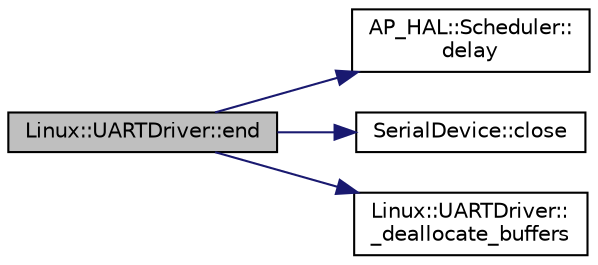 digraph "Linux::UARTDriver::end"
{
 // INTERACTIVE_SVG=YES
  edge [fontname="Helvetica",fontsize="10",labelfontname="Helvetica",labelfontsize="10"];
  node [fontname="Helvetica",fontsize="10",shape=record];
  rankdir="LR";
  Node1 [label="Linux::UARTDriver::end",height=0.2,width=0.4,color="black", fillcolor="grey75", style="filled", fontcolor="black"];
  Node1 -> Node2 [color="midnightblue",fontsize="10",style="solid",fontname="Helvetica"];
  Node2 [label="AP_HAL::Scheduler::\ldelay",height=0.2,width=0.4,color="black", fillcolor="white", style="filled",URL="$classAP__HAL_1_1Scheduler.html#ab3175e2e6223ccfe82f957e41cc12b26"];
  Node1 -> Node3 [color="midnightblue",fontsize="10",style="solid",fontname="Helvetica"];
  Node3 [label="SerialDevice::close",height=0.2,width=0.4,color="black", fillcolor="white", style="filled",URL="$classSerialDevice.html#a93d69b452e5db251aa5baf050ffbe4fa"];
  Node1 -> Node4 [color="midnightblue",fontsize="10",style="solid",fontname="Helvetica"];
  Node4 [label="Linux::UARTDriver::\l_deallocate_buffers",height=0.2,width=0.4,color="black", fillcolor="white", style="filled",URL="$classLinux_1_1UARTDriver.html#a03789406dd3795284c7a645121314e99"];
}
